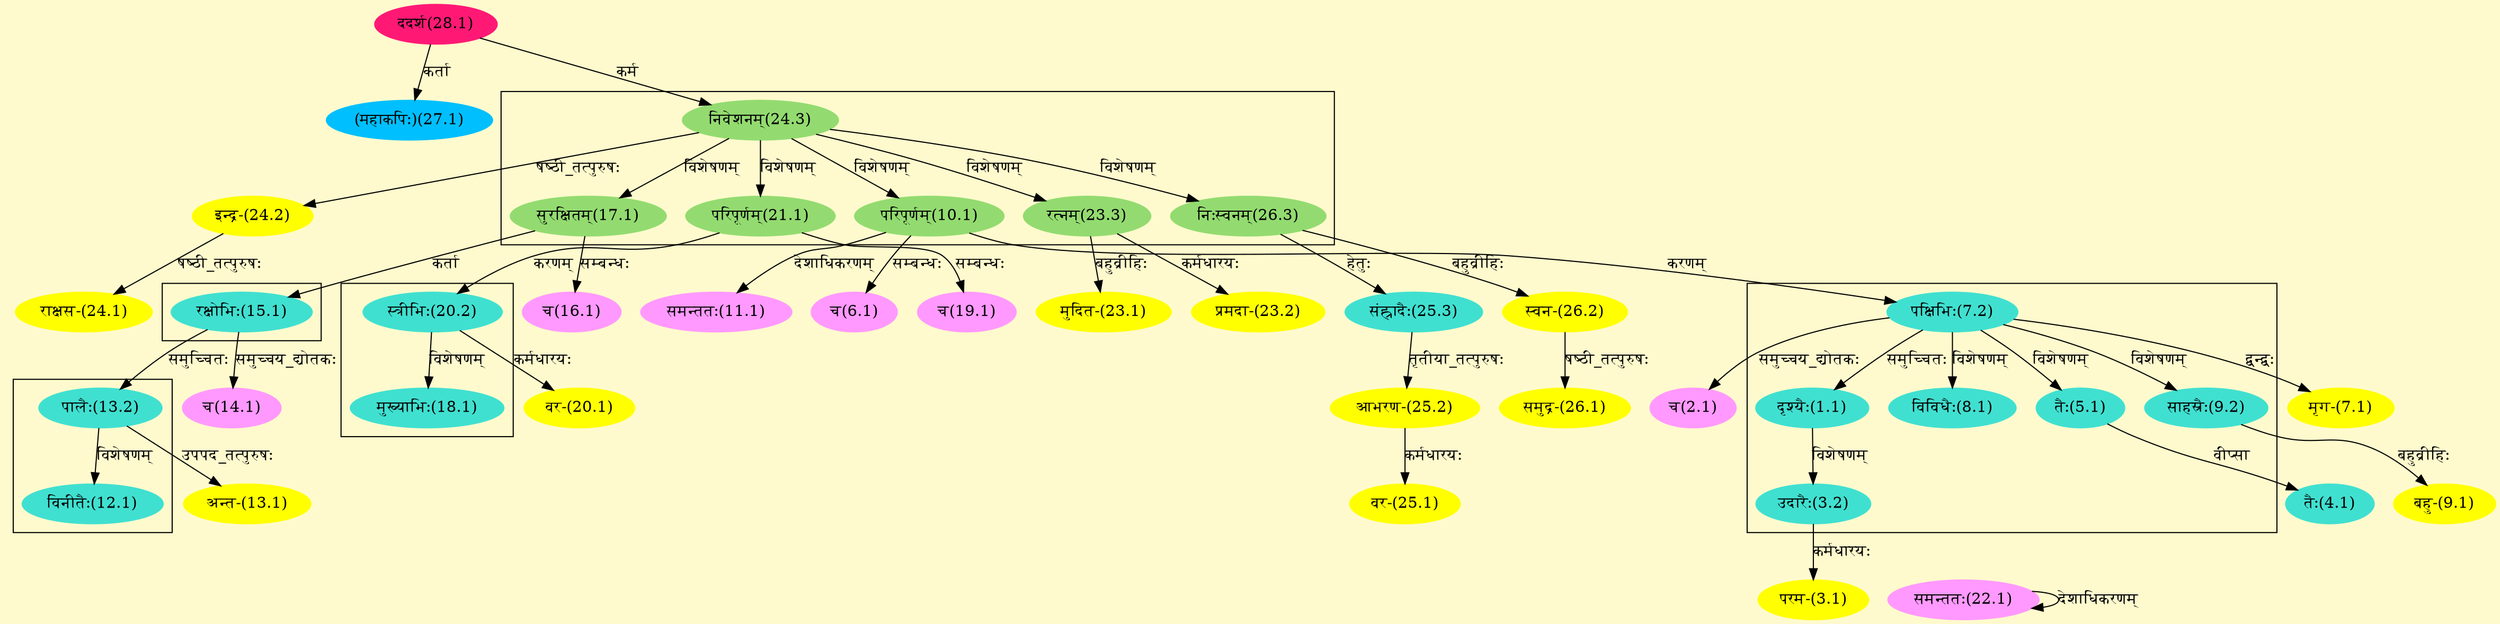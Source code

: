 digraph G{
rankdir=BT;
 compound=true;
 bgcolor="lemonchiffon1";

subgraph cluster_1{
Node1_1 [style=filled, color="#40E0D0" label = "दृश्यैः(1.1)"]
Node7_2 [style=filled, color="#40E0D0" label = "पक्षिभिः(7.2)"]
Node3_2 [style=filled, color="#40E0D0" label = "उदारैः(3.2)"]
Node5_1 [style=filled, color="#40E0D0" label = "तैः(5.1)"]
Node8_1 [style=filled, color="#40E0D0" label = "विविधैः(8.1)"]
Node9_2 [style=filled, color="#40E0D0" label = "साहस्रैः(9.2)"]

}

subgraph cluster_2{
Node10_1 [style=filled, color="#93DB70" label = "परिपूर्णम्(10.1)"]
Node24_3 [style=filled, color="#93DB70" label = "निवेशनम्(24.3)"]
Node17_1 [style=filled, color="#93DB70" label = "सुरक्षितम्(17.1)"]
Node21_1 [style=filled, color="#93DB70" label = "परिपूर्णम्(21.1)"]
Node23_3 [style=filled, color="#93DB70" label = "रत्नम्(23.3)"]
Node26_3 [style=filled, color="#93DB70" label = "निःस्वनम्(26.3)"]

}

subgraph cluster_3{
Node12_1 [style=filled, color="#40E0D0" label = "विनीतैः(12.1)"]
Node13_2 [style=filled, color="#40E0D0" label = "पालैः(13.2)"]

}

subgraph cluster_4{
Node13_2 [style=filled, color="#40E0D0" label = "पालैः(13.2)"]
Node15_1 [style=filled, color="#40E0D0" label = "रक्षोभिः(15.1)"]

}

subgraph cluster_5{
Node18_1 [style=filled, color="#40E0D0" label = "मुख्याभिः(18.1)"]
Node20_2 [style=filled, color="#40E0D0" label = "स्त्रीभिः(20.2)"]

}
Node2_1 [style=filled, color="#FF99FF" label = "च(2.1)"]
Node7_2 [style=filled, color="#40E0D0" label = "पक्षिभिः(7.2)"]
Node3_1 [style=filled, color="#FFFF00" label = "परम-(3.1)"]
Node3_2 [style=filled, color="#40E0D0" label = "उदारैः(3.2)"]
Node4_1 [style=filled, color="#40E0D0" label = "तैः(4.1)"]
Node5_1 [style=filled, color="#40E0D0" label = "तैः(5.1)"]
Node6_1 [style=filled, color="#FF99FF" label = "च(6.1)"]
Node10_1 [style=filled, color="#93DB70" label = "परिपूर्णम्(10.1)"]
Node7_1 [style=filled, color="#FFFF00" label = "मृग-(7.1)"]
Node9_1 [style=filled, color="#FFFF00" label = "बहु-(9.1)"]
Node9_2 [style=filled, color="#40E0D0" label = "साहस्रैः(9.2)"]
Node11_1 [style=filled, color="#FF99FF" label = "समन्ततः(11.1)"]
Node13_1 [style=filled, color="#FFFF00" label = "अन्त-(13.1)"]
Node13_2 [style=filled, color="#40E0D0" label = "पालैः(13.2)"]
Node14_1 [style=filled, color="#FF99FF" label = "च(14.1)"]
Node15_1 [style=filled, color="#40E0D0" label = "रक्षोभिः(15.1)"]
Node17_1 [style=filled, color="#93DB70" label = "सुरक्षितम्(17.1)"]
Node16_1 [style=filled, color="#FF99FF" label = "च(16.1)"]
Node19_1 [style=filled, color="#FF99FF" label = "च(19.1)"]
Node21_1 [style=filled, color="#93DB70" label = "परिपूर्णम्(21.1)"]
Node20_1 [style=filled, color="#FFFF00" label = "वर-(20.1)"]
Node20_2 [style=filled, color="#40E0D0" label = "स्त्रीभिः(20.2)"]
Node22_1 [style=filled, color="#FF99FF" label = "समन्ततः(22.1)"]
Node23_1 [style=filled, color="#FFFF00" label = "मुदित-(23.1)"]
Node23_3 [style=filled, color="#93DB70" label = "रत्नम्(23.3)"]
Node23_2 [style=filled, color="#FFFF00" label = "प्रमदा-(23.2)"]
Node24_1 [style=filled, color="#FFFF00" label = "राक्षस-(24.1)"]
Node24_2 [style=filled, color="#FFFF00" label = "इन्द्र-(24.2)"]
Node24_3 [style=filled, color="#93DB70" label = "निवेशनम्(24.3)"]
Node28_1 [style=filled, color="#FF1975" label = "ददर्श(28.1)"]
Node25_1 [style=filled, color="#FFFF00" label = "वर-(25.1)"]
Node25_2 [style=filled, color="#FFFF00" label = "आभरण-(25.2)"]
Node25_3 [style=filled, color="#40E0D0" label = "संह्रादैः(25.3)"]
Node26_3 [style=filled, color="#93DB70" label = "निःस्वनम्(26.3)"]
Node26_1 [style=filled, color="#FFFF00" label = "समुद्र-(26.1)"]
Node26_2 [style=filled, color="#FFFF00" label = "स्वन-(26.2)"]
Node27_1 [style=filled, color="#00BFFF" label = "(महाकपिः)(27.1)"]
/* Start of Relations section */

Node1_1 -> Node7_2 [  label="समुच्चितः"  dir="back" ]
Node2_1 -> Node7_2 [  label="समुच्चय_द्योतकः"  dir="back" ]
Node3_1 -> Node3_2 [  label="कर्मधारयः"  dir="back" ]
Node3_2 -> Node1_1 [  label="विशेषणम्"  dir="back" ]
Node4_1 -> Node5_1 [  label="वीप्सा"  dir="back" ]
Node5_1 -> Node7_2 [  label="विशेषणम्"  dir="back" ]
Node6_1 -> Node10_1 [  label="सम्बन्धः"  dir="back" ]
Node7_1 -> Node7_2 [  label="द्वन्द्वः"  dir="back" ]
Node7_2 -> Node10_1 [  label="करणम्"  dir="back" ]
Node8_1 -> Node7_2 [  label="विशेषणम्"  dir="back" ]
Node9_1 -> Node9_2 [  label="बहुव्रीहिः"  dir="back" ]
Node9_2 -> Node7_2 [  label="विशेषणम्"  dir="back" ]
Node10_1 -> Node24_3 [  label="विशेषणम्"  dir="back" ]
Node11_1 -> Node10_1 [  label="देशाधिकरणम्"  dir="back" ]
Node12_1 -> Node13_2 [  label="विशेषणम्"  dir="back" ]
Node13_1 -> Node13_2 [  label="उपपद_तत्पुरुषः"  dir="back" ]
Node13_2 -> Node15_1 [  label="समुच्चितः"  dir="back" ]
Node14_1 -> Node15_1 [  label="समुच्चय_द्योतकः"  dir="back" ]
Node15_1 -> Node17_1 [  label="कर्ता"  dir="back" ]
Node16_1 -> Node17_1 [  label="सम्बन्धः"  dir="back" ]
Node17_1 -> Node24_3 [  label="विशेषणम्"  dir="back" ]
Node18_1 -> Node20_2 [  label="विशेषणम्"  dir="back" ]
Node19_1 -> Node21_1 [  label="सम्बन्धः"  dir="back" ]
Node20_1 -> Node20_2 [  label="कर्मधारयः"  dir="back" ]
Node20_2 -> Node21_1 [  label="करणम्"  dir="back" ]
Node21_1 -> Node24_3 [  label="विशेषणम्"  dir="back" ]
Node22_1 -> Node22_1 [  label="देशाधिकरणम्"  dir="back" ]
Node23_1 -> Node23_3 [  label="बहुव्रीहिः"  dir="back" ]
Node23_2 -> Node23_3 [  label="कर्मधारयः"  dir="back" ]
Node23_3 -> Node24_3 [  label="विशेषणम्"  dir="back" ]
Node24_1 -> Node24_2 [  label="षष्ठी_तत्पुरुषः"  dir="back" ]
Node24_2 -> Node24_3 [  label="षष्ठी_तत्पुरुषः"  dir="back" ]
Node24_3 -> Node28_1 [  label="कर्म"  dir="back" ]
Node25_1 -> Node25_2 [  label="कर्मधारयः"  dir="back" ]
Node25_2 -> Node25_3 [  label="तृतीया_तत्पुरुषः"  dir="back" ]
Node25_3 -> Node26_3 [  label="हेतुः"  dir="back" ]
Node26_1 -> Node26_2 [  label="षष्ठी_तत्पुरुषः"  dir="back" ]
Node26_2 -> Node26_3 [  label="बहुव्रीहिः"  dir="back" ]
Node26_3 -> Node24_3 [  label="विशेषणम्"  dir="back" ]
Node27_1 -> Node28_1 [  label="कर्ता"  dir="back" ]
}

